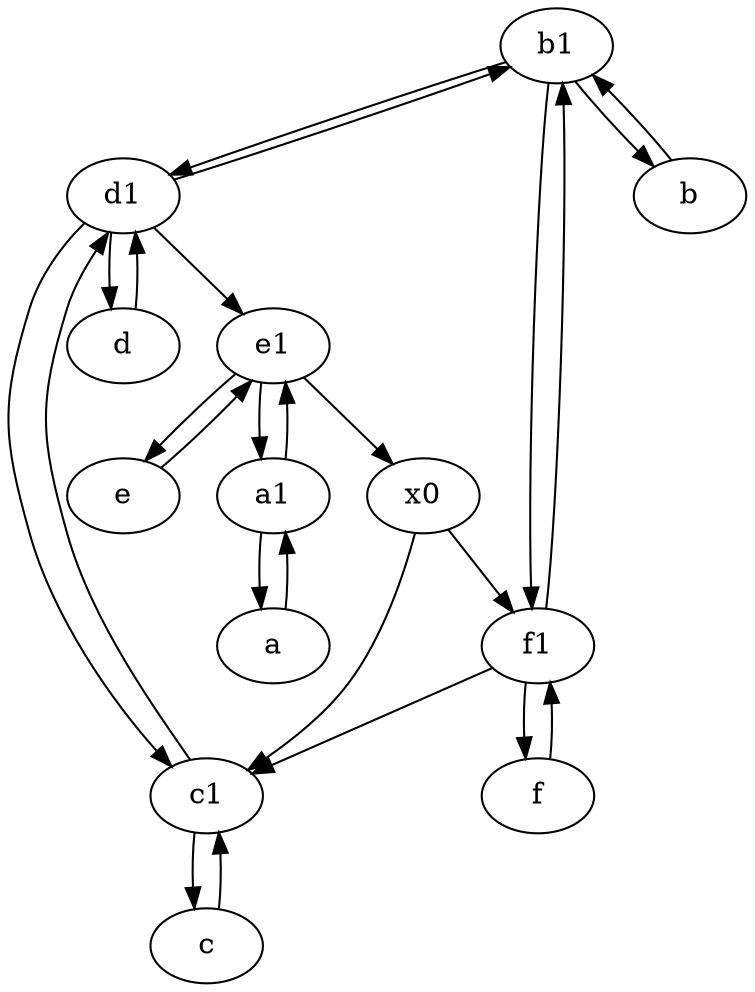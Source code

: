 digraph  {
	b1 [pos="45,20!"];
	d1 [pos="25,30!"];
	f1;
	e [pos="30,50!"];
	c1 [pos="30,15!"];
	f [pos="15,45!"];
	a [pos="40,10!"];
	a1 [pos="40,15!"];
	x0;
	c [pos="20,10!"];
	d [pos="20,30!"];
	e1 [pos="25,45!"];
	b [pos="50,20!"];
	f1 -> b1;
	f1 -> f;
	d1 -> e1;
	c -> c1;
	b1 -> b;
	d -> d1;
	e1 -> x0;
	c1 -> c;
	d1 -> d;
	b1 -> f1;
	d1 -> c1;
	a1 -> a;
	a -> a1;
	x0 -> f1;
	b1 -> d1;
	e1 -> e;
	d1 -> b1;
	e -> e1;
	f -> f1;
	b -> b1;
	a1 -> e1;
	x0 -> c1;
	e1 -> a1;
	f1 -> c1;
	c1 -> d1;

	}